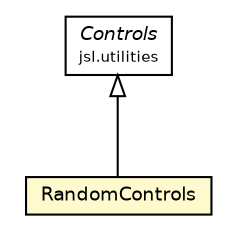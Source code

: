 #!/usr/local/bin/dot
#
# Class diagram 
# Generated by UMLGraph version 5.4 (http://www.umlgraph.org/)
#

digraph G {
	edge [fontname="Helvetica",fontsize=10,labelfontname="Helvetica",labelfontsize=10];
	node [fontname="Helvetica",fontsize=10,shape=plaintext];
	nodesep=0.25;
	ranksep=0.5;
	// jsl.utilities.Controls
	c21145 [label=<<table title="jsl.utilities.Controls" border="0" cellborder="1" cellspacing="0" cellpadding="2" port="p" href="../Controls.html">
		<tr><td><table border="0" cellspacing="0" cellpadding="1">
<tr><td align="center" balign="center"><font face="Helvetica-Oblique"> Controls </font></td></tr>
<tr><td align="center" balign="center"><font point-size="7.0"> jsl.utilities </font></td></tr>
		</table></td></tr>
		</table>>, URL="../Controls.html", fontname="Helvetica", fontcolor="black", fontsize=9.0];
	// jsl.utilities.random.AbstractRandom.RandomControls
	c21167 [label=<<table title="jsl.utilities.random.AbstractRandom.RandomControls" border="0" cellborder="1" cellspacing="0" cellpadding="2" port="p" bgcolor="lemonChiffon" href="./AbstractRandom.RandomControls.html">
		<tr><td><table border="0" cellspacing="0" cellpadding="1">
<tr><td align="center" balign="center"> RandomControls </td></tr>
		</table></td></tr>
		</table>>, URL="./AbstractRandom.RandomControls.html", fontname="Helvetica", fontcolor="black", fontsize=9.0];
	//jsl.utilities.random.AbstractRandom.RandomControls extends jsl.utilities.Controls
	c21145:p -> c21167:p [dir=back,arrowtail=empty];
}

